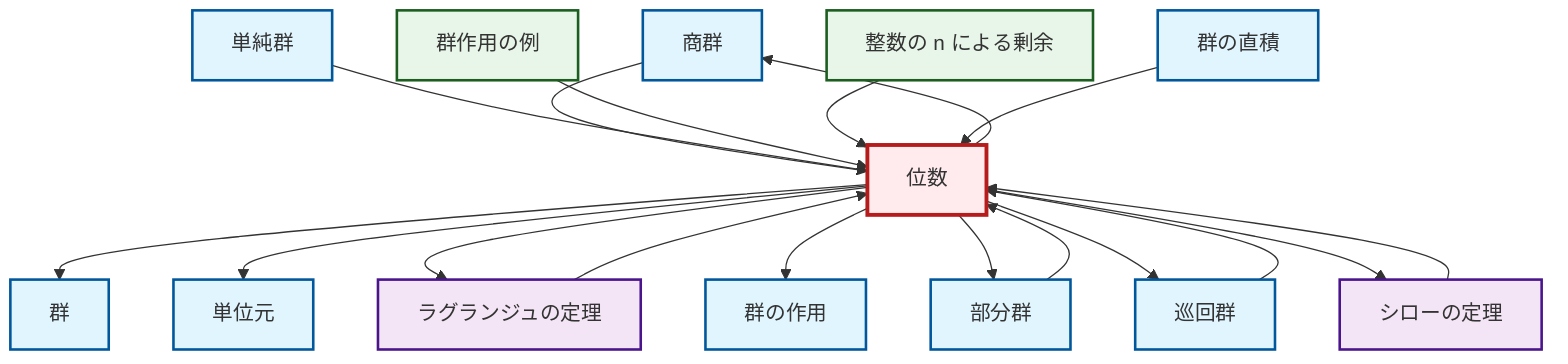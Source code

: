 graph TD
    classDef definition fill:#e1f5fe,stroke:#01579b,stroke-width:2px
    classDef theorem fill:#f3e5f5,stroke:#4a148c,stroke-width:2px
    classDef axiom fill:#fff3e0,stroke:#e65100,stroke-width:2px
    classDef example fill:#e8f5e9,stroke:#1b5e20,stroke-width:2px
    classDef current fill:#ffebee,stroke:#b71c1c,stroke-width:3px
    def-quotient-group["商群"]:::definition
    thm-sylow["シローの定理"]:::theorem
    def-cyclic-group["巡回群"]:::definition
    def-group["群"]:::definition
    def-identity-element["単位元"]:::definition
    def-group-action["群の作用"]:::definition
    ex-quotient-integers-mod-n["整数の n による剰余"]:::example
    def-direct-product["群の直積"]:::definition
    def-subgroup["部分群"]:::definition
    ex-group-action-examples["群作用の例"]:::example
    thm-lagrange["ラグランジュの定理"]:::theorem
    def-order["位数"]:::definition
    def-simple-group["単純群"]:::definition
    def-quotient-group --> def-order
    def-order --> def-group
    thm-sylow --> def-order
    def-simple-group --> def-order
    ex-group-action-examples --> def-order
    def-subgroup --> def-order
    def-order --> def-quotient-group
    def-order --> def-identity-element
    def-order --> thm-lagrange
    ex-quotient-integers-mod-n --> def-order
    def-order --> def-group-action
    thm-lagrange --> def-order
    def-cyclic-group --> def-order
    def-order --> def-subgroup
    def-order --> def-cyclic-group
    def-order --> thm-sylow
    def-direct-product --> def-order
    class def-order current